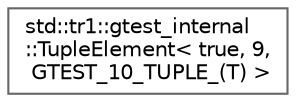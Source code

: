 digraph "クラス階層図"
{
 // LATEX_PDF_SIZE
  bgcolor="transparent";
  edge [fontname=Helvetica,fontsize=10,labelfontname=Helvetica,labelfontsize=10];
  node [fontname=Helvetica,fontsize=10,shape=box,height=0.2,width=0.4];
  rankdir="LR";
  Node0 [id="Node000000",label="std::tr1::gtest_internal\l::TupleElement\< true, 9,\l GTEST_10_TUPLE_(T) \>",height=0.2,width=0.4,color="grey40", fillcolor="white", style="filled",URL="$structstd_1_1tr1_1_1gtest__internal_1_1_tuple_element_3_01true_00_019_00_01_g_t_e_s_t__10___t_u_p_l_e___07_t_08_01_4.html",tooltip=" "];
}
